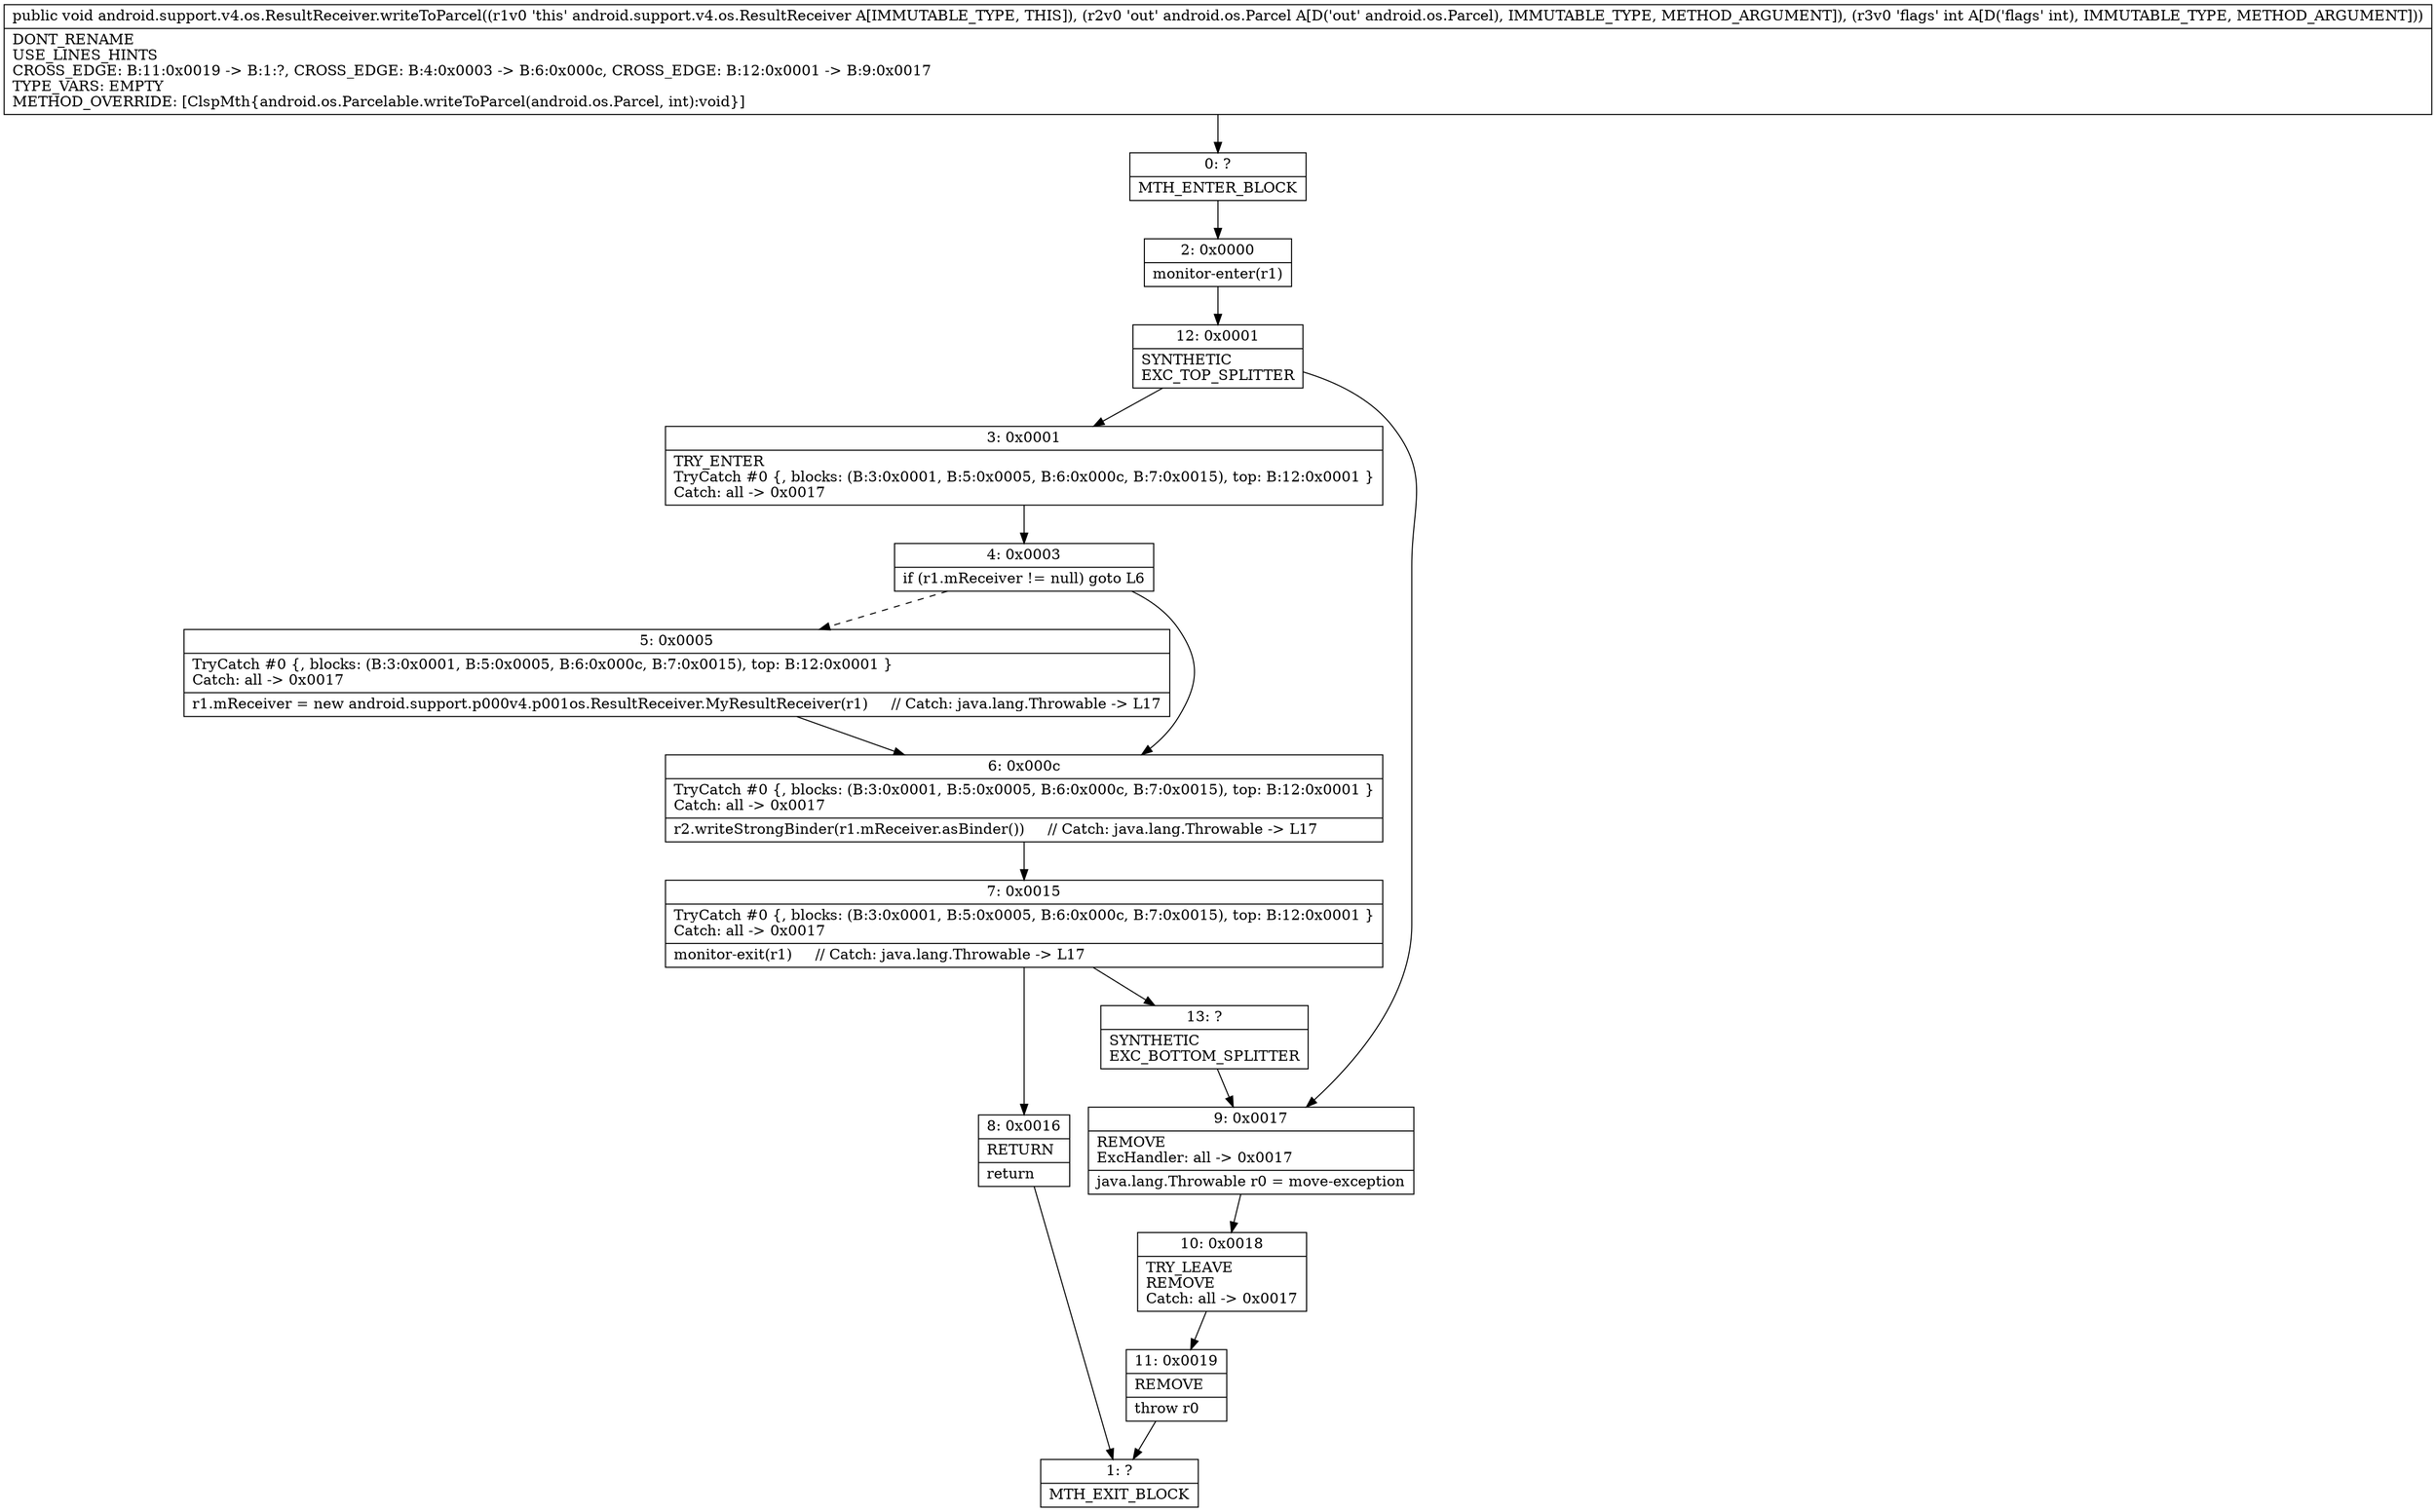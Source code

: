 digraph "CFG forandroid.support.v4.os.ResultReceiver.writeToParcel(Landroid\/os\/Parcel;I)V" {
Node_0 [shape=record,label="{0\:\ ?|MTH_ENTER_BLOCK\l}"];
Node_2 [shape=record,label="{2\:\ 0x0000|monitor\-enter(r1)\l}"];
Node_12 [shape=record,label="{12\:\ 0x0001|SYNTHETIC\lEXC_TOP_SPLITTER\l}"];
Node_3 [shape=record,label="{3\:\ 0x0001|TRY_ENTER\lTryCatch #0 \{, blocks: (B:3:0x0001, B:5:0x0005, B:6:0x000c, B:7:0x0015), top: B:12:0x0001 \}\lCatch: all \-\> 0x0017\l}"];
Node_4 [shape=record,label="{4\:\ 0x0003|if (r1.mReceiver != null) goto L6\l}"];
Node_5 [shape=record,label="{5\:\ 0x0005|TryCatch #0 \{, blocks: (B:3:0x0001, B:5:0x0005, B:6:0x000c, B:7:0x0015), top: B:12:0x0001 \}\lCatch: all \-\> 0x0017\l|r1.mReceiver = new android.support.p000v4.p001os.ResultReceiver.MyResultReceiver(r1)     \/\/ Catch: java.lang.Throwable \-\> L17\l}"];
Node_6 [shape=record,label="{6\:\ 0x000c|TryCatch #0 \{, blocks: (B:3:0x0001, B:5:0x0005, B:6:0x000c, B:7:0x0015), top: B:12:0x0001 \}\lCatch: all \-\> 0x0017\l|r2.writeStrongBinder(r1.mReceiver.asBinder())     \/\/ Catch: java.lang.Throwable \-\> L17\l}"];
Node_7 [shape=record,label="{7\:\ 0x0015|TryCatch #0 \{, blocks: (B:3:0x0001, B:5:0x0005, B:6:0x000c, B:7:0x0015), top: B:12:0x0001 \}\lCatch: all \-\> 0x0017\l|monitor\-exit(r1)     \/\/ Catch: java.lang.Throwable \-\> L17\l}"];
Node_8 [shape=record,label="{8\:\ 0x0016|RETURN\l|return\l}"];
Node_1 [shape=record,label="{1\:\ ?|MTH_EXIT_BLOCK\l}"];
Node_13 [shape=record,label="{13\:\ ?|SYNTHETIC\lEXC_BOTTOM_SPLITTER\l}"];
Node_9 [shape=record,label="{9\:\ 0x0017|REMOVE\lExcHandler: all \-\> 0x0017\l|java.lang.Throwable r0 = move\-exception\l}"];
Node_10 [shape=record,label="{10\:\ 0x0018|TRY_LEAVE\lREMOVE\lCatch: all \-\> 0x0017\l}"];
Node_11 [shape=record,label="{11\:\ 0x0019|REMOVE\l|throw r0\l}"];
MethodNode[shape=record,label="{public void android.support.v4.os.ResultReceiver.writeToParcel((r1v0 'this' android.support.v4.os.ResultReceiver A[IMMUTABLE_TYPE, THIS]), (r2v0 'out' android.os.Parcel A[D('out' android.os.Parcel), IMMUTABLE_TYPE, METHOD_ARGUMENT]), (r3v0 'flags' int A[D('flags' int), IMMUTABLE_TYPE, METHOD_ARGUMENT]))  | DONT_RENAME\lUSE_LINES_HINTS\lCROSS_EDGE: B:11:0x0019 \-\> B:1:?, CROSS_EDGE: B:4:0x0003 \-\> B:6:0x000c, CROSS_EDGE: B:12:0x0001 \-\> B:9:0x0017\lTYPE_VARS: EMPTY\lMETHOD_OVERRIDE: [ClspMth\{android.os.Parcelable.writeToParcel(android.os.Parcel, int):void\}]\l}"];
MethodNode -> Node_0;Node_0 -> Node_2;
Node_2 -> Node_12;
Node_12 -> Node_3;
Node_12 -> Node_9;
Node_3 -> Node_4;
Node_4 -> Node_5[style=dashed];
Node_4 -> Node_6;
Node_5 -> Node_6;
Node_6 -> Node_7;
Node_7 -> Node_8;
Node_7 -> Node_13;
Node_8 -> Node_1;
Node_13 -> Node_9;
Node_9 -> Node_10;
Node_10 -> Node_11;
Node_11 -> Node_1;
}

